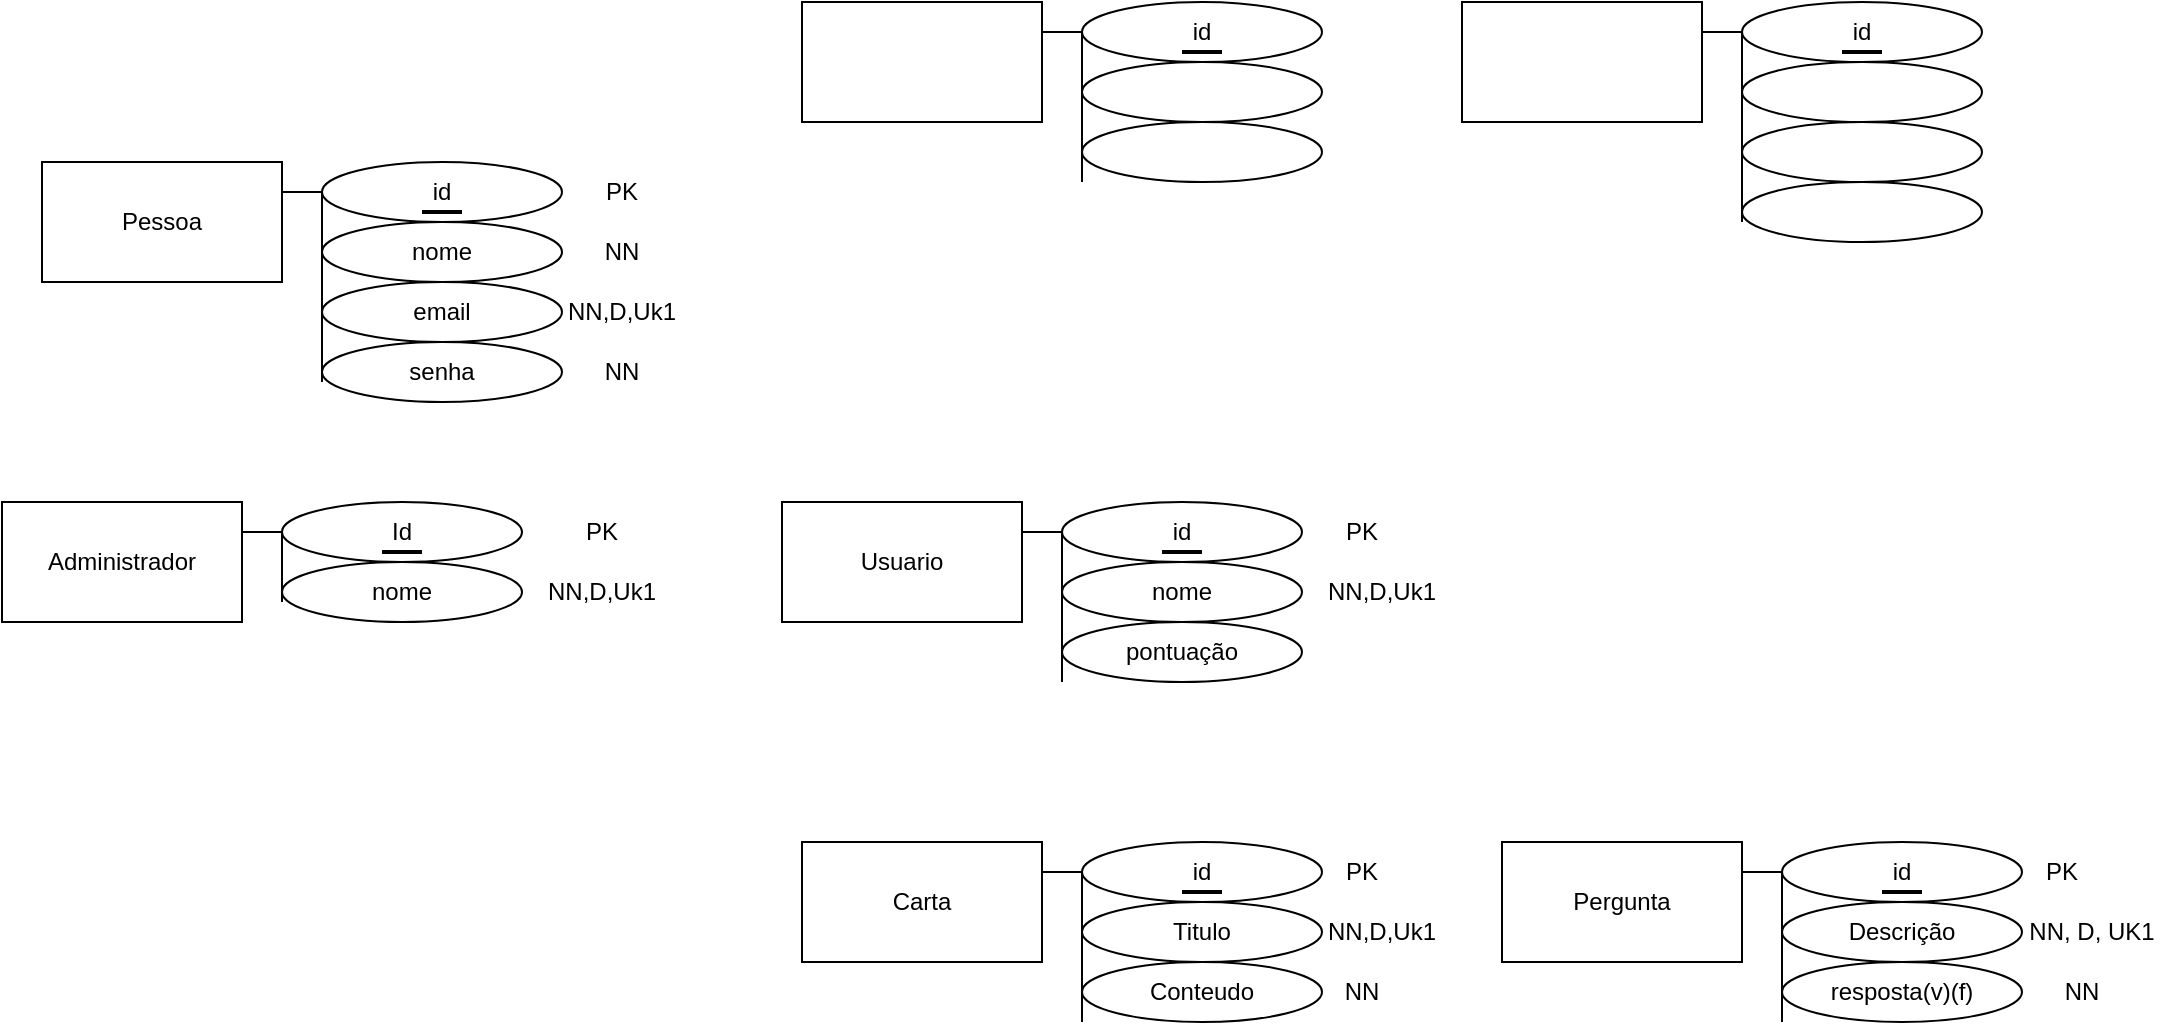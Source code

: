 <mxfile version="24.4.6" type="device">
  <diagram id="C5RBs43oDa-KdzZeNtuy" name="Page-1">
    <mxGraphModel dx="1071" dy="481" grid="1" gridSize="10" guides="1" tooltips="1" connect="1" arrows="1" fold="1" page="1" pageScale="1" pageWidth="827" pageHeight="1169" math="0" shadow="0">
      <root>
        <mxCell id="WIyWlLk6GJQsqaUBKTNV-0" />
        <mxCell id="WIyWlLk6GJQsqaUBKTNV-1" parent="WIyWlLk6GJQsqaUBKTNV-0" />
        <mxCell id="mtbqZ5dz6AH48OnjE05E-1" value="Pessoa" style="rounded=0;whiteSpace=wrap;html=1;" vertex="1" parent="WIyWlLk6GJQsqaUBKTNV-1">
          <mxGeometry x="60" y="90" width="120" height="60" as="geometry" />
        </mxCell>
        <mxCell id="mtbqZ5dz6AH48OnjE05E-2" value="id" style="ellipse;whiteSpace=wrap;html=1;" vertex="1" parent="WIyWlLk6GJQsqaUBKTNV-1">
          <mxGeometry x="200" y="90" width="120" height="30" as="geometry" />
        </mxCell>
        <mxCell id="mtbqZ5dz6AH48OnjE05E-3" value="nome" style="ellipse;whiteSpace=wrap;html=1;" vertex="1" parent="WIyWlLk6GJQsqaUBKTNV-1">
          <mxGeometry x="200" y="120" width="120" height="30" as="geometry" />
        </mxCell>
        <mxCell id="mtbqZ5dz6AH48OnjE05E-4" value="email" style="ellipse;whiteSpace=wrap;html=1;" vertex="1" parent="WIyWlLk6GJQsqaUBKTNV-1">
          <mxGeometry x="200" y="150" width="120" height="30" as="geometry" />
        </mxCell>
        <mxCell id="mtbqZ5dz6AH48OnjE05E-5" value="senha" style="ellipse;whiteSpace=wrap;html=1;" vertex="1" parent="WIyWlLk6GJQsqaUBKTNV-1">
          <mxGeometry x="200" y="180" width="120" height="30" as="geometry" />
        </mxCell>
        <mxCell id="mtbqZ5dz6AH48OnjE05E-6" value="" style="endArrow=none;html=1;rounded=0;entryX=1;entryY=0.25;entryDx=0;entryDy=0;" edge="1" parent="WIyWlLk6GJQsqaUBKTNV-1" target="mtbqZ5dz6AH48OnjE05E-1">
          <mxGeometry width="50" height="50" relative="1" as="geometry">
            <mxPoint x="200" y="200" as="sourcePoint" />
            <mxPoint x="220" y="230" as="targetPoint" />
            <Array as="points">
              <mxPoint x="200" y="105" />
            </Array>
          </mxGeometry>
        </mxCell>
        <mxCell id="mtbqZ5dz6AH48OnjE05E-7" value="Administrador" style="rounded=0;whiteSpace=wrap;html=1;" vertex="1" parent="WIyWlLk6GJQsqaUBKTNV-1">
          <mxGeometry x="40" y="260" width="120" height="60" as="geometry" />
        </mxCell>
        <mxCell id="mtbqZ5dz6AH48OnjE05E-8" value="Id" style="ellipse;whiteSpace=wrap;html=1;" vertex="1" parent="WIyWlLk6GJQsqaUBKTNV-1">
          <mxGeometry x="180" y="260" width="120" height="30" as="geometry" />
        </mxCell>
        <mxCell id="mtbqZ5dz6AH48OnjE05E-9" value="nome" style="ellipse;whiteSpace=wrap;html=1;" vertex="1" parent="WIyWlLk6GJQsqaUBKTNV-1">
          <mxGeometry x="180" y="290" width="120" height="30" as="geometry" />
        </mxCell>
        <mxCell id="mtbqZ5dz6AH48OnjE05E-12" value="" style="endArrow=none;html=1;rounded=0;entryX=1;entryY=0.25;entryDx=0;entryDy=0;" edge="1" parent="WIyWlLk6GJQsqaUBKTNV-1" target="mtbqZ5dz6AH48OnjE05E-7">
          <mxGeometry width="50" height="50" relative="1" as="geometry">
            <mxPoint x="180" y="310" as="sourcePoint" />
            <mxPoint x="200" y="400" as="targetPoint" />
            <Array as="points">
              <mxPoint x="180" y="275" />
            </Array>
          </mxGeometry>
        </mxCell>
        <mxCell id="mtbqZ5dz6AH48OnjE05E-13" value="" style="line;strokeWidth=2;html=1;" vertex="1" parent="WIyWlLk6GJQsqaUBKTNV-1">
          <mxGeometry x="250" y="110" width="20" height="10" as="geometry" />
        </mxCell>
        <mxCell id="mtbqZ5dz6AH48OnjE05E-14" value="Usuario" style="rounded=0;whiteSpace=wrap;html=1;" vertex="1" parent="WIyWlLk6GJQsqaUBKTNV-1">
          <mxGeometry x="430" y="260" width="120" height="60" as="geometry" />
        </mxCell>
        <mxCell id="mtbqZ5dz6AH48OnjE05E-15" value="id" style="ellipse;whiteSpace=wrap;html=1;" vertex="1" parent="WIyWlLk6GJQsqaUBKTNV-1">
          <mxGeometry x="570" y="260" width="120" height="30" as="geometry" />
        </mxCell>
        <mxCell id="mtbqZ5dz6AH48OnjE05E-16" value="nome" style="ellipse;whiteSpace=wrap;html=1;" vertex="1" parent="WIyWlLk6GJQsqaUBKTNV-1">
          <mxGeometry x="570" y="290" width="120" height="30" as="geometry" />
        </mxCell>
        <mxCell id="mtbqZ5dz6AH48OnjE05E-17" value="pontuação" style="ellipse;whiteSpace=wrap;html=1;" vertex="1" parent="WIyWlLk6GJQsqaUBKTNV-1">
          <mxGeometry x="570" y="320" width="120" height="30" as="geometry" />
        </mxCell>
        <mxCell id="mtbqZ5dz6AH48OnjE05E-19" value="" style="endArrow=none;html=1;rounded=0;entryX=1;entryY=0.25;entryDx=0;entryDy=0;" edge="1" parent="WIyWlLk6GJQsqaUBKTNV-1" target="mtbqZ5dz6AH48OnjE05E-14">
          <mxGeometry width="50" height="50" relative="1" as="geometry">
            <mxPoint x="570" y="350" as="sourcePoint" />
            <mxPoint x="590" y="400" as="targetPoint" />
            <Array as="points">
              <mxPoint x="570" y="275" />
            </Array>
          </mxGeometry>
        </mxCell>
        <mxCell id="mtbqZ5dz6AH48OnjE05E-20" value="" style="line;strokeWidth=2;html=1;" vertex="1" parent="WIyWlLk6GJQsqaUBKTNV-1">
          <mxGeometry x="620" y="280" width="20" height="10" as="geometry" />
        </mxCell>
        <mxCell id="mtbqZ5dz6AH48OnjE05E-27" value="" style="rounded=0;whiteSpace=wrap;html=1;" vertex="1" parent="WIyWlLk6GJQsqaUBKTNV-1">
          <mxGeometry x="440" y="10" width="120" height="60" as="geometry" />
        </mxCell>
        <mxCell id="mtbqZ5dz6AH48OnjE05E-28" value="id" style="ellipse;whiteSpace=wrap;html=1;" vertex="1" parent="WIyWlLk6GJQsqaUBKTNV-1">
          <mxGeometry x="580" y="10" width="120" height="30" as="geometry" />
        </mxCell>
        <mxCell id="mtbqZ5dz6AH48OnjE05E-29" value="" style="ellipse;whiteSpace=wrap;html=1;" vertex="1" parent="WIyWlLk6GJQsqaUBKTNV-1">
          <mxGeometry x="580" y="40" width="120" height="30" as="geometry" />
        </mxCell>
        <mxCell id="mtbqZ5dz6AH48OnjE05E-30" value="" style="ellipse;whiteSpace=wrap;html=1;" vertex="1" parent="WIyWlLk6GJQsqaUBKTNV-1">
          <mxGeometry x="580" y="70" width="120" height="30" as="geometry" />
        </mxCell>
        <mxCell id="mtbqZ5dz6AH48OnjE05E-31" value="" style="endArrow=none;html=1;rounded=0;entryX=1;entryY=0.25;entryDx=0;entryDy=0;" edge="1" parent="WIyWlLk6GJQsqaUBKTNV-1" target="mtbqZ5dz6AH48OnjE05E-27">
          <mxGeometry width="50" height="50" relative="1" as="geometry">
            <mxPoint x="580" y="100" as="sourcePoint" />
            <mxPoint x="600" y="150" as="targetPoint" />
            <Array as="points">
              <mxPoint x="580" y="25" />
            </Array>
          </mxGeometry>
        </mxCell>
        <mxCell id="mtbqZ5dz6AH48OnjE05E-32" value="" style="line;strokeWidth=2;html=1;" vertex="1" parent="WIyWlLk6GJQsqaUBKTNV-1">
          <mxGeometry x="630" y="30" width="20" height="10" as="geometry" />
        </mxCell>
        <mxCell id="mtbqZ5dz6AH48OnjE05E-33" value="" style="rounded=0;whiteSpace=wrap;html=1;" vertex="1" parent="WIyWlLk6GJQsqaUBKTNV-1">
          <mxGeometry x="770" y="10" width="120" height="60" as="geometry" />
        </mxCell>
        <mxCell id="mtbqZ5dz6AH48OnjE05E-34" value="id" style="ellipse;whiteSpace=wrap;html=1;" vertex="1" parent="WIyWlLk6GJQsqaUBKTNV-1">
          <mxGeometry x="910" y="10" width="120" height="30" as="geometry" />
        </mxCell>
        <mxCell id="mtbqZ5dz6AH48OnjE05E-35" value="" style="ellipse;whiteSpace=wrap;html=1;" vertex="1" parent="WIyWlLk6GJQsqaUBKTNV-1">
          <mxGeometry x="910" y="40" width="120" height="30" as="geometry" />
        </mxCell>
        <mxCell id="mtbqZ5dz6AH48OnjE05E-36" value="" style="ellipse;whiteSpace=wrap;html=1;" vertex="1" parent="WIyWlLk6GJQsqaUBKTNV-1">
          <mxGeometry x="910" y="70" width="120" height="30" as="geometry" />
        </mxCell>
        <mxCell id="mtbqZ5dz6AH48OnjE05E-37" value="" style="ellipse;whiteSpace=wrap;html=1;" vertex="1" parent="WIyWlLk6GJQsqaUBKTNV-1">
          <mxGeometry x="910" y="100" width="120" height="30" as="geometry" />
        </mxCell>
        <mxCell id="mtbqZ5dz6AH48OnjE05E-38" value="" style="endArrow=none;html=1;rounded=0;entryX=1;entryY=0.25;entryDx=0;entryDy=0;" edge="1" parent="WIyWlLk6GJQsqaUBKTNV-1" target="mtbqZ5dz6AH48OnjE05E-33">
          <mxGeometry width="50" height="50" relative="1" as="geometry">
            <mxPoint x="910" y="120" as="sourcePoint" />
            <mxPoint x="930" y="150" as="targetPoint" />
            <Array as="points">
              <mxPoint x="910" y="25" />
            </Array>
          </mxGeometry>
        </mxCell>
        <mxCell id="mtbqZ5dz6AH48OnjE05E-39" value="" style="line;strokeWidth=2;html=1;" vertex="1" parent="WIyWlLk6GJQsqaUBKTNV-1">
          <mxGeometry x="960" y="30" width="20" height="10" as="geometry" />
        </mxCell>
        <mxCell id="mtbqZ5dz6AH48OnjE05E-40" value="PK" style="text;html=1;align=center;verticalAlign=middle;whiteSpace=wrap;rounded=0;" vertex="1" parent="WIyWlLk6GJQsqaUBKTNV-1">
          <mxGeometry x="320" y="90" width="60" height="30" as="geometry" />
        </mxCell>
        <mxCell id="mtbqZ5dz6AH48OnjE05E-41" value="NN" style="text;html=1;align=center;verticalAlign=middle;whiteSpace=wrap;rounded=0;" vertex="1" parent="WIyWlLk6GJQsqaUBKTNV-1">
          <mxGeometry x="320" y="120" width="60" height="30" as="geometry" />
        </mxCell>
        <mxCell id="mtbqZ5dz6AH48OnjE05E-42" value="NN,D,Uk1" style="text;html=1;align=center;verticalAlign=middle;whiteSpace=wrap;rounded=0;" vertex="1" parent="WIyWlLk6GJQsqaUBKTNV-1">
          <mxGeometry x="320" y="150" width="60" height="30" as="geometry" />
        </mxCell>
        <mxCell id="mtbqZ5dz6AH48OnjE05E-43" value="NN" style="text;html=1;align=center;verticalAlign=middle;whiteSpace=wrap;rounded=0;" vertex="1" parent="WIyWlLk6GJQsqaUBKTNV-1">
          <mxGeometry x="320" y="180" width="60" height="30" as="geometry" />
        </mxCell>
        <mxCell id="mtbqZ5dz6AH48OnjE05E-44" value="NN,D,Uk1" style="text;html=1;align=center;verticalAlign=middle;whiteSpace=wrap;rounded=0;" vertex="1" parent="WIyWlLk6GJQsqaUBKTNV-1">
          <mxGeometry x="310" y="290" width="60" height="30" as="geometry" />
        </mxCell>
        <mxCell id="mtbqZ5dz6AH48OnjE05E-45" value="PK" style="text;html=1;align=center;verticalAlign=middle;whiteSpace=wrap;rounded=0;" vertex="1" parent="WIyWlLk6GJQsqaUBKTNV-1">
          <mxGeometry x="310" y="260" width="60" height="30" as="geometry" />
        </mxCell>
        <mxCell id="mtbqZ5dz6AH48OnjE05E-46" value="" style="line;strokeWidth=2;html=1;" vertex="1" parent="WIyWlLk6GJQsqaUBKTNV-1">
          <mxGeometry x="230" y="280" width="20" height="10" as="geometry" />
        </mxCell>
        <mxCell id="mtbqZ5dz6AH48OnjE05E-47" value="NN,D,Uk1" style="text;html=1;align=center;verticalAlign=middle;whiteSpace=wrap;rounded=0;" vertex="1" parent="WIyWlLk6GJQsqaUBKTNV-1">
          <mxGeometry x="700" y="290" width="60" height="30" as="geometry" />
        </mxCell>
        <mxCell id="mtbqZ5dz6AH48OnjE05E-48" value="PK" style="text;html=1;align=center;verticalAlign=middle;whiteSpace=wrap;rounded=0;" vertex="1" parent="WIyWlLk6GJQsqaUBKTNV-1">
          <mxGeometry x="690" y="260" width="60" height="30" as="geometry" />
        </mxCell>
        <mxCell id="mtbqZ5dz6AH48OnjE05E-49" value="Carta" style="rounded=0;whiteSpace=wrap;html=1;" vertex="1" parent="WIyWlLk6GJQsqaUBKTNV-1">
          <mxGeometry x="440" y="430" width="120" height="60" as="geometry" />
        </mxCell>
        <mxCell id="mtbqZ5dz6AH48OnjE05E-50" value="id" style="ellipse;whiteSpace=wrap;html=1;" vertex="1" parent="WIyWlLk6GJQsqaUBKTNV-1">
          <mxGeometry x="580" y="430" width="120" height="30" as="geometry" />
        </mxCell>
        <mxCell id="mtbqZ5dz6AH48OnjE05E-51" value="Titulo" style="ellipse;whiteSpace=wrap;html=1;" vertex="1" parent="WIyWlLk6GJQsqaUBKTNV-1">
          <mxGeometry x="580" y="460" width="120" height="30" as="geometry" />
        </mxCell>
        <mxCell id="mtbqZ5dz6AH48OnjE05E-52" value="Conteudo" style="ellipse;whiteSpace=wrap;html=1;" vertex="1" parent="WIyWlLk6GJQsqaUBKTNV-1">
          <mxGeometry x="580" y="490" width="120" height="30" as="geometry" />
        </mxCell>
        <mxCell id="mtbqZ5dz6AH48OnjE05E-53" value="" style="endArrow=none;html=1;rounded=0;entryX=1;entryY=0.25;entryDx=0;entryDy=0;" edge="1" parent="WIyWlLk6GJQsqaUBKTNV-1" target="mtbqZ5dz6AH48OnjE05E-49">
          <mxGeometry width="50" height="50" relative="1" as="geometry">
            <mxPoint x="580" y="520" as="sourcePoint" />
            <mxPoint x="600" y="570" as="targetPoint" />
            <Array as="points">
              <mxPoint x="580" y="445" />
            </Array>
          </mxGeometry>
        </mxCell>
        <mxCell id="mtbqZ5dz6AH48OnjE05E-54" value="" style="line;strokeWidth=2;html=1;" vertex="1" parent="WIyWlLk6GJQsqaUBKTNV-1">
          <mxGeometry x="630" y="450" width="20" height="10" as="geometry" />
        </mxCell>
        <mxCell id="mtbqZ5dz6AH48OnjE05E-55" value="Pergunta" style="rounded=0;whiteSpace=wrap;html=1;" vertex="1" parent="WIyWlLk6GJQsqaUBKTNV-1">
          <mxGeometry x="790" y="430" width="120" height="60" as="geometry" />
        </mxCell>
        <mxCell id="mtbqZ5dz6AH48OnjE05E-56" value="id" style="ellipse;whiteSpace=wrap;html=1;" vertex="1" parent="WIyWlLk6GJQsqaUBKTNV-1">
          <mxGeometry x="930" y="430" width="120" height="30" as="geometry" />
        </mxCell>
        <mxCell id="mtbqZ5dz6AH48OnjE05E-57" value="Descrição" style="ellipse;whiteSpace=wrap;html=1;" vertex="1" parent="WIyWlLk6GJQsqaUBKTNV-1">
          <mxGeometry x="930" y="460" width="120" height="30" as="geometry" />
        </mxCell>
        <mxCell id="mtbqZ5dz6AH48OnjE05E-58" value="resposta(v)(f)" style="ellipse;whiteSpace=wrap;html=1;" vertex="1" parent="WIyWlLk6GJQsqaUBKTNV-1">
          <mxGeometry x="930" y="490" width="120" height="30" as="geometry" />
        </mxCell>
        <mxCell id="mtbqZ5dz6AH48OnjE05E-59" value="" style="endArrow=none;html=1;rounded=0;entryX=1;entryY=0.25;entryDx=0;entryDy=0;" edge="1" parent="WIyWlLk6GJQsqaUBKTNV-1" target="mtbqZ5dz6AH48OnjE05E-55">
          <mxGeometry width="50" height="50" relative="1" as="geometry">
            <mxPoint x="930" y="520" as="sourcePoint" />
            <mxPoint x="950" y="570" as="targetPoint" />
            <Array as="points">
              <mxPoint x="930" y="445" />
            </Array>
          </mxGeometry>
        </mxCell>
        <mxCell id="mtbqZ5dz6AH48OnjE05E-60" value="" style="line;strokeWidth=2;html=1;" vertex="1" parent="WIyWlLk6GJQsqaUBKTNV-1">
          <mxGeometry x="980" y="450" width="20" height="10" as="geometry" />
        </mxCell>
        <mxCell id="mtbqZ5dz6AH48OnjE05E-61" value="PK" style="text;html=1;align=center;verticalAlign=middle;whiteSpace=wrap;rounded=0;" vertex="1" parent="WIyWlLk6GJQsqaUBKTNV-1">
          <mxGeometry x="690" y="430" width="60" height="30" as="geometry" />
        </mxCell>
        <mxCell id="mtbqZ5dz6AH48OnjE05E-62" value="NN,D,Uk1" style="text;html=1;align=center;verticalAlign=middle;whiteSpace=wrap;rounded=0;" vertex="1" parent="WIyWlLk6GJQsqaUBKTNV-1">
          <mxGeometry x="700" y="460" width="60" height="30" as="geometry" />
        </mxCell>
        <mxCell id="mtbqZ5dz6AH48OnjE05E-63" value="NN" style="text;html=1;align=center;verticalAlign=middle;whiteSpace=wrap;rounded=0;" vertex="1" parent="WIyWlLk6GJQsqaUBKTNV-1">
          <mxGeometry x="690" y="490" width="60" height="30" as="geometry" />
        </mxCell>
        <mxCell id="mtbqZ5dz6AH48OnjE05E-64" value="PK" style="text;html=1;align=center;verticalAlign=middle;whiteSpace=wrap;rounded=0;" vertex="1" parent="WIyWlLk6GJQsqaUBKTNV-1">
          <mxGeometry x="1040" y="430" width="60" height="30" as="geometry" />
        </mxCell>
        <mxCell id="mtbqZ5dz6AH48OnjE05E-65" value="NN, D, UK1" style="text;html=1;align=center;verticalAlign=middle;whiteSpace=wrap;rounded=0;" vertex="1" parent="WIyWlLk6GJQsqaUBKTNV-1">
          <mxGeometry x="1050" y="460" width="70" height="30" as="geometry" />
        </mxCell>
        <mxCell id="mtbqZ5dz6AH48OnjE05E-67" value="NN" style="text;html=1;align=center;verticalAlign=middle;whiteSpace=wrap;rounded=0;" vertex="1" parent="WIyWlLk6GJQsqaUBKTNV-1">
          <mxGeometry x="1050" y="490" width="60" height="30" as="geometry" />
        </mxCell>
      </root>
    </mxGraphModel>
  </diagram>
</mxfile>
